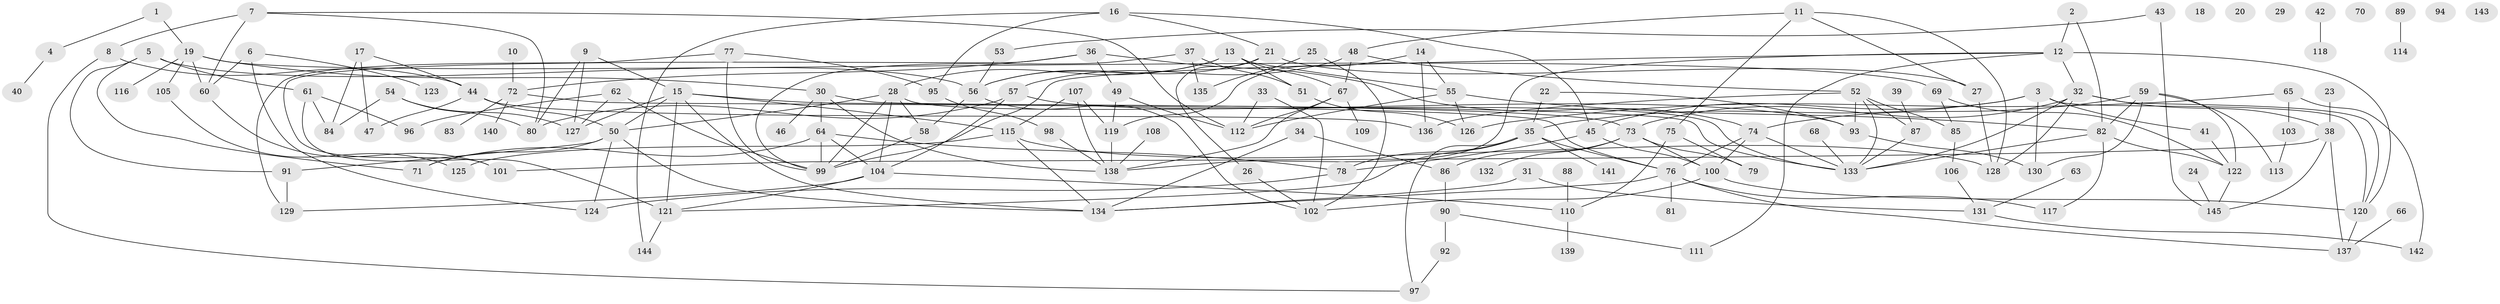 // coarse degree distribution, {2: 0.22, 1: 0.08, 10: 0.06, 8: 0.12, 3: 0.14, 5: 0.12, 4: 0.1, 11: 0.08, 9: 0.02, 6: 0.06}
// Generated by graph-tools (version 1.1) at 2025/35/03/04/25 23:35:47]
// undirected, 145 vertices, 229 edges
graph export_dot {
  node [color=gray90,style=filled];
  1;
  2;
  3;
  4;
  5;
  6;
  7;
  8;
  9;
  10;
  11;
  12;
  13;
  14;
  15;
  16;
  17;
  18;
  19;
  20;
  21;
  22;
  23;
  24;
  25;
  26;
  27;
  28;
  29;
  30;
  31;
  32;
  33;
  34;
  35;
  36;
  37;
  38;
  39;
  40;
  41;
  42;
  43;
  44;
  45;
  46;
  47;
  48;
  49;
  50;
  51;
  52;
  53;
  54;
  55;
  56;
  57;
  58;
  59;
  60;
  61;
  62;
  63;
  64;
  65;
  66;
  67;
  68;
  69;
  70;
  71;
  72;
  73;
  74;
  75;
  76;
  77;
  78;
  79;
  80;
  81;
  82;
  83;
  84;
  85;
  86;
  87;
  88;
  89;
  90;
  91;
  92;
  93;
  94;
  95;
  96;
  97;
  98;
  99;
  100;
  101;
  102;
  103;
  104;
  105;
  106;
  107;
  108;
  109;
  110;
  111;
  112;
  113;
  114;
  115;
  116;
  117;
  118;
  119;
  120;
  121;
  122;
  123;
  124;
  125;
  126;
  127;
  128;
  129;
  130;
  131;
  132;
  133;
  134;
  135;
  136;
  137;
  138;
  139;
  140;
  141;
  142;
  143;
  144;
  145;
  1 -- 4;
  1 -- 19;
  2 -- 12;
  2 -- 82;
  3 -- 35;
  3 -- 41;
  3 -- 45;
  3 -- 120;
  3 -- 130;
  4 -- 40;
  5 -- 56;
  5 -- 61;
  5 -- 71;
  5 -- 91;
  6 -- 60;
  6 -- 123;
  6 -- 124;
  7 -- 8;
  7 -- 60;
  7 -- 80;
  7 -- 112;
  8 -- 44;
  8 -- 97;
  9 -- 15;
  9 -- 80;
  9 -- 127;
  10 -- 72;
  11 -- 27;
  11 -- 48;
  11 -- 75;
  11 -- 128;
  12 -- 32;
  12 -- 99;
  12 -- 111;
  12 -- 120;
  12 -- 138;
  13 -- 28;
  13 -- 51;
  13 -- 55;
  13 -- 56;
  13 -- 67;
  14 -- 55;
  14 -- 119;
  14 -- 136;
  15 -- 50;
  15 -- 73;
  15 -- 115;
  15 -- 121;
  15 -- 127;
  15 -- 134;
  16 -- 21;
  16 -- 45;
  16 -- 95;
  16 -- 144;
  17 -- 44;
  17 -- 47;
  17 -- 84;
  19 -- 30;
  19 -- 60;
  19 -- 69;
  19 -- 105;
  19 -- 116;
  21 -- 26;
  21 -- 27;
  21 -- 56;
  22 -- 35;
  22 -- 93;
  23 -- 38;
  24 -- 145;
  25 -- 102;
  25 -- 135;
  26 -- 102;
  27 -- 128;
  28 -- 50;
  28 -- 58;
  28 -- 99;
  28 -- 104;
  28 -- 133;
  30 -- 46;
  30 -- 64;
  30 -- 133;
  30 -- 138;
  31 -- 131;
  31 -- 134;
  32 -- 38;
  32 -- 73;
  32 -- 120;
  32 -- 128;
  32 -- 133;
  33 -- 102;
  33 -- 112;
  34 -- 86;
  34 -- 134;
  35 -- 76;
  35 -- 78;
  35 -- 97;
  35 -- 121;
  35 -- 141;
  36 -- 49;
  36 -- 72;
  36 -- 74;
  36 -- 101;
  37 -- 51;
  37 -- 99;
  37 -- 135;
  38 -- 101;
  38 -- 137;
  38 -- 145;
  39 -- 87;
  41 -- 122;
  42 -- 118;
  43 -- 53;
  43 -- 145;
  44 -- 47;
  44 -- 50;
  44 -- 136;
  45 -- 78;
  45 -- 100;
  48 -- 52;
  48 -- 57;
  48 -- 67;
  49 -- 112;
  49 -- 119;
  50 -- 71;
  50 -- 91;
  50 -- 124;
  50 -- 134;
  51 -- 126;
  52 -- 85;
  52 -- 87;
  52 -- 93;
  52 -- 133;
  52 -- 136;
  53 -- 56;
  54 -- 80;
  54 -- 84;
  54 -- 127;
  55 -- 82;
  55 -- 112;
  55 -- 126;
  56 -- 58;
  56 -- 102;
  57 -- 80;
  57 -- 93;
  57 -- 104;
  58 -- 99;
  59 -- 74;
  59 -- 82;
  59 -- 113;
  59 -- 122;
  59 -- 130;
  60 -- 101;
  61 -- 84;
  61 -- 96;
  61 -- 121;
  62 -- 96;
  62 -- 99;
  62 -- 127;
  63 -- 131;
  64 -- 71;
  64 -- 78;
  64 -- 99;
  64 -- 104;
  65 -- 103;
  65 -- 126;
  65 -- 142;
  66 -- 137;
  67 -- 109;
  67 -- 112;
  67 -- 138;
  68 -- 133;
  69 -- 85;
  69 -- 122;
  72 -- 76;
  72 -- 83;
  72 -- 140;
  73 -- 79;
  73 -- 86;
  73 -- 100;
  73 -- 132;
  74 -- 76;
  74 -- 100;
  74 -- 133;
  75 -- 79;
  75 -- 110;
  76 -- 81;
  76 -- 117;
  76 -- 134;
  76 -- 137;
  77 -- 95;
  77 -- 99;
  77 -- 129;
  78 -- 124;
  82 -- 117;
  82 -- 122;
  82 -- 133;
  85 -- 106;
  86 -- 90;
  87 -- 133;
  88 -- 110;
  89 -- 114;
  90 -- 92;
  90 -- 111;
  91 -- 129;
  92 -- 97;
  93 -- 130;
  95 -- 98;
  98 -- 138;
  100 -- 102;
  100 -- 120;
  103 -- 113;
  104 -- 110;
  104 -- 121;
  104 -- 129;
  105 -- 125;
  106 -- 131;
  107 -- 115;
  107 -- 119;
  107 -- 138;
  108 -- 138;
  110 -- 139;
  115 -- 125;
  115 -- 128;
  115 -- 134;
  119 -- 138;
  120 -- 137;
  121 -- 144;
  122 -- 145;
  131 -- 142;
}
